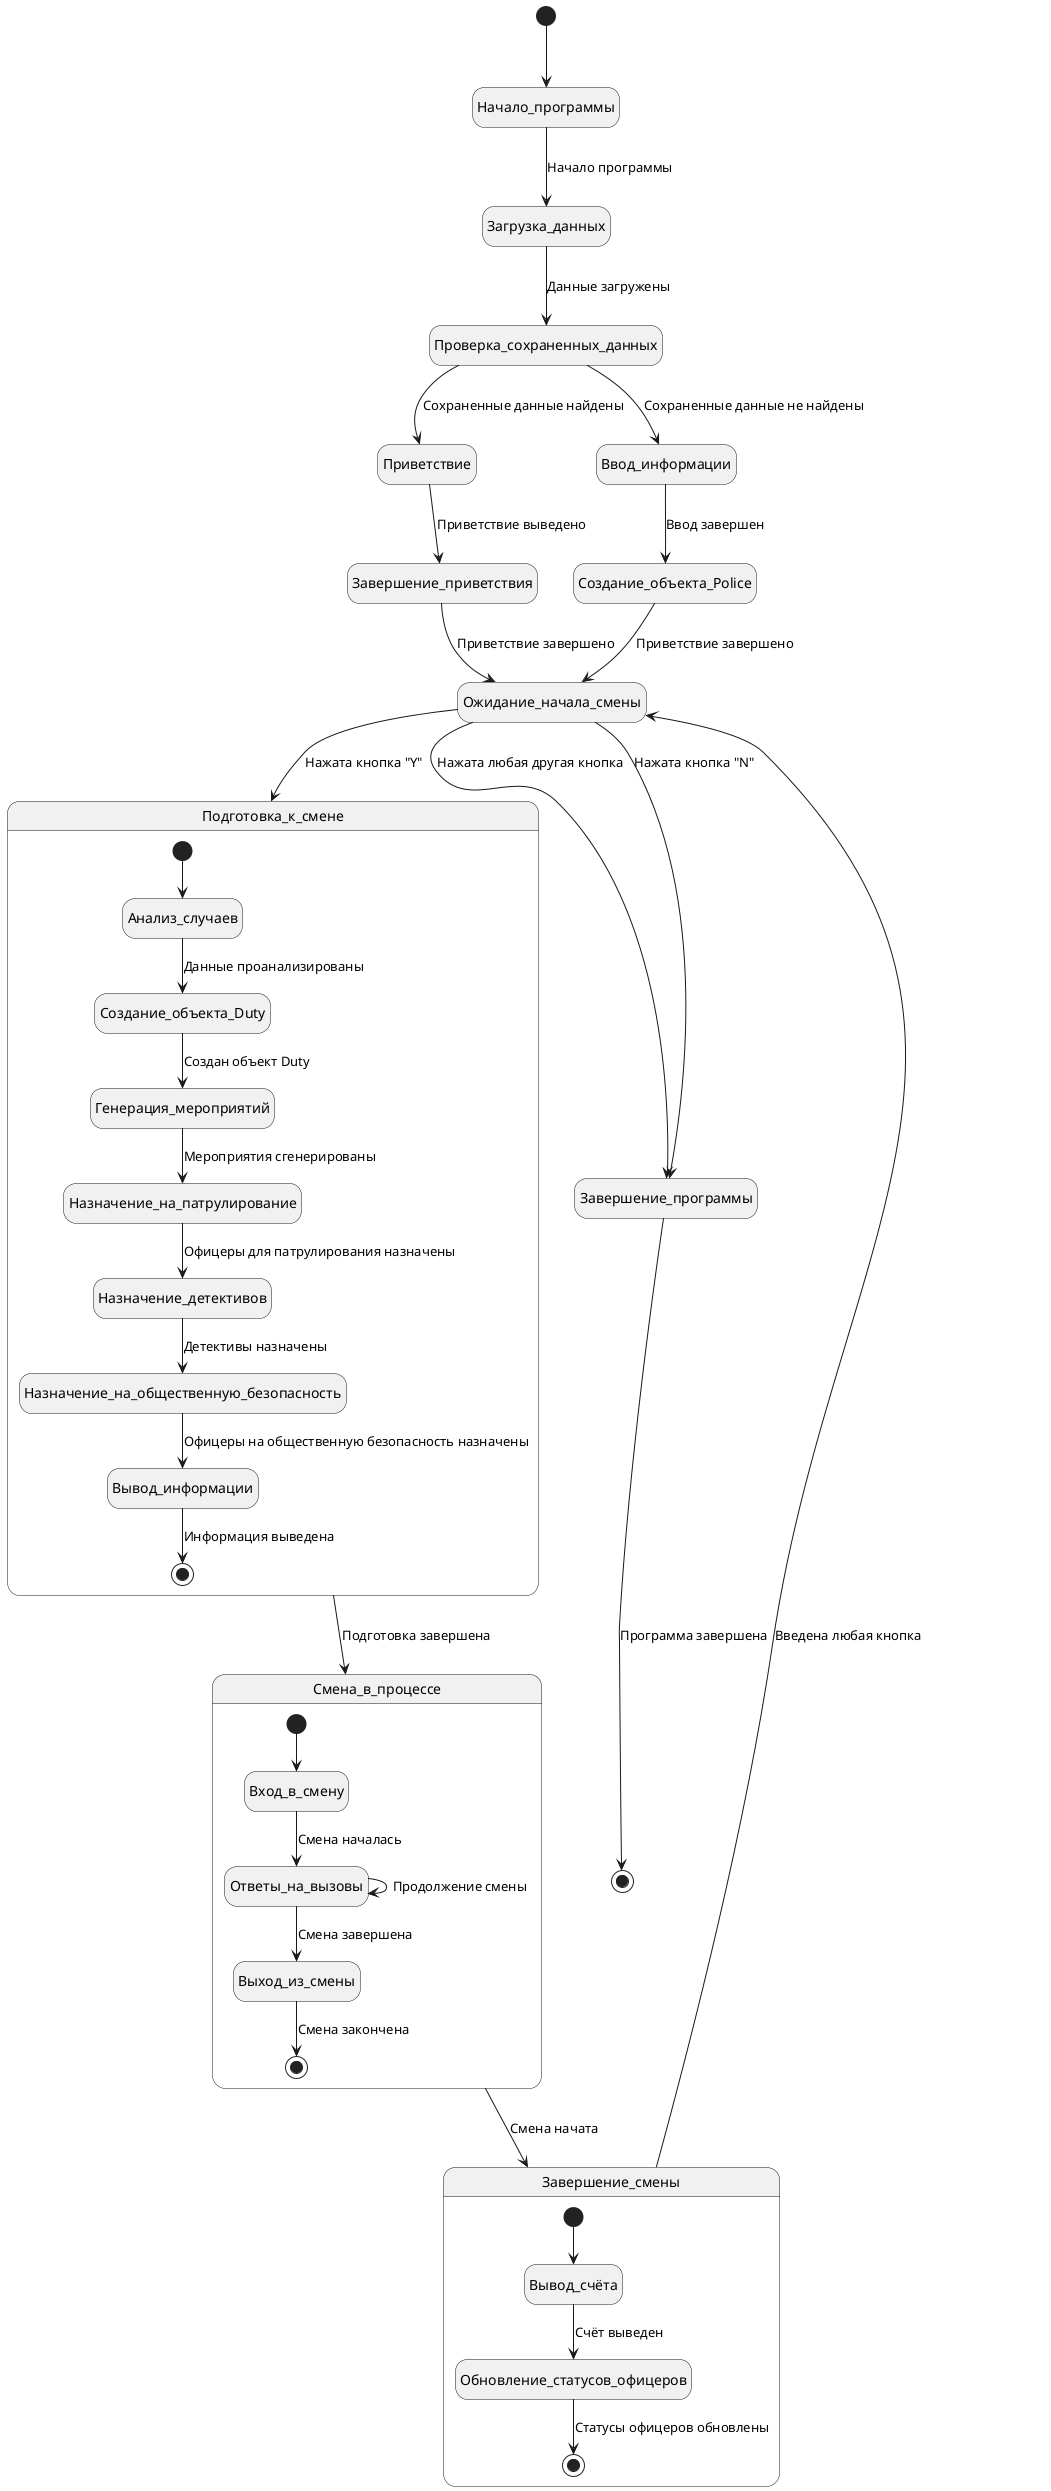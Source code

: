 @startuml
hide empty description

[*] --> Начало_программы

Начало_программы --> Загрузка_данных: Начало программы
Загрузка_данных --> Проверка_сохраненных_данных: Данные загружены
Проверка_сохраненных_данных --> Приветствие: Сохраненные данные найдены
Проверка_сохраненных_данных --> Ввод_информации: Сохраненные данные не найдены
Приветствие --> Завершение_приветствия: Приветствие выведено
Ввод_информации --> Создание_объекта_Police: Ввод завершен
Создание_объекта_Police --> Ожидание_начала_смены: Приветствие завершено
Завершение_приветствия --> Ожидание_начала_смены: Приветствие завершено
Ожидание_начала_смены --> Подготовка_к_смене: Нажата кнопка "Y"
Ожидание_начала_смены --> Завершение_программы: Нажата любая другая кнопка

state Подготовка_к_смене {
 [*] --> Анализ_случаев

 Анализ_случаев --> Создание_объекта_Duty: Данные проанализированы
 Создание_объекта_Duty --> Генерация_мероприятий: Создан объект Duty
 Генерация_мероприятий --> Назначение_на_патрулирование: Мероприятия сгенерированы
 Назначение_на_патрулирование --> Назначение_детективов: Офицеры для патрулирования назначены
 Назначение_детективов --> Назначение_на_общественную_безопасность: Детективы назначены
 Назначение_на_общественную_безопасность --> Вывод_информации: Офицеры на общественную безопасность назначены
 Вывод_информации --> [*]: Информация выведена
}

state Смена_в_процессе {
 [*] --> Вход_в_смену

 Вход_в_смену --> Ответы_на_вызовы: Смена началась
 Ответы_на_вызовы --> Ответы_на_вызовы: Продолжение смены
 Ответы_на_вызовы --> Выход_из_смены: Смена завершена
 Выход_из_смены --> [*]: Смена закончена
}

Подготовка_к_смене --> Смена_в_процессе: Подготовка завершена
Смена_в_процессе --> Завершение_смены: Смена начата
Завершение_смены --> Ожидание_начала_смены: Введена любая кнопка

state Завершение_смены {
 [*] --> Вывод_счёта

 Вывод_счёта --> Обновление_статусов_офицеров: Счёт выведен
 Обновление_статусов_офицеров --> [*]: Статусы офицеров обновлены
}

Ожидание_начала_смены --> Завершение_программы: Нажата кнопка "N"
Завершение_программы --> [*]: Программа завершена
@enduml
